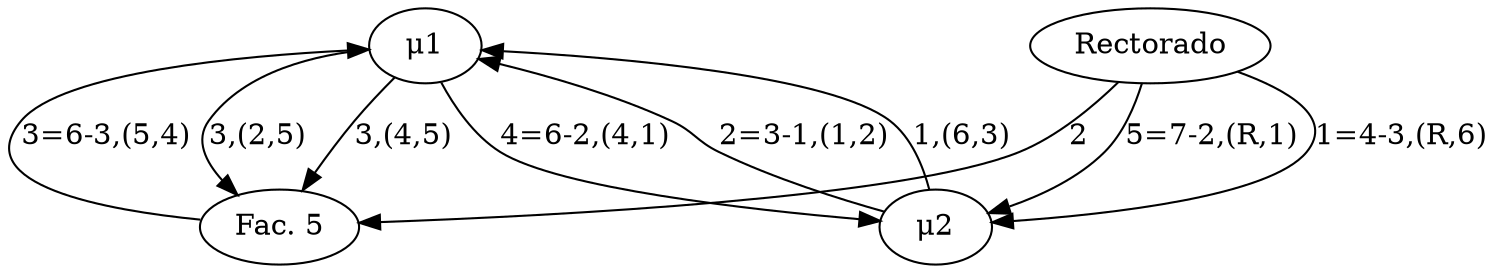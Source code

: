 digraph G {
        m1 [label="&mu;1"];
        m2 [label="&mu;2"];
        
        Rectorado -> m2 [label="5=7-2,(R,1)"];
        Rectorado -> "Fac. 5" [label="2"];
        Rectorado -> m2 [label="1=4-3,(R,6)"];
        
        m1        -> "Fac. 5" [label="3,(2,5)"];
        m1        -> m2 [label="4=6-2,(4,1)"];
        m1        -> "Fac. 5" [label="3,(4,5)"];
        
        m2        -> m1 [label="2=3-1,(1,2)"];
        
        "Fac. 5"  -> m1 [label="3=6-3,(5,4)"];
        
        m2        -> m1 [label="1,(6,3)"];
}
